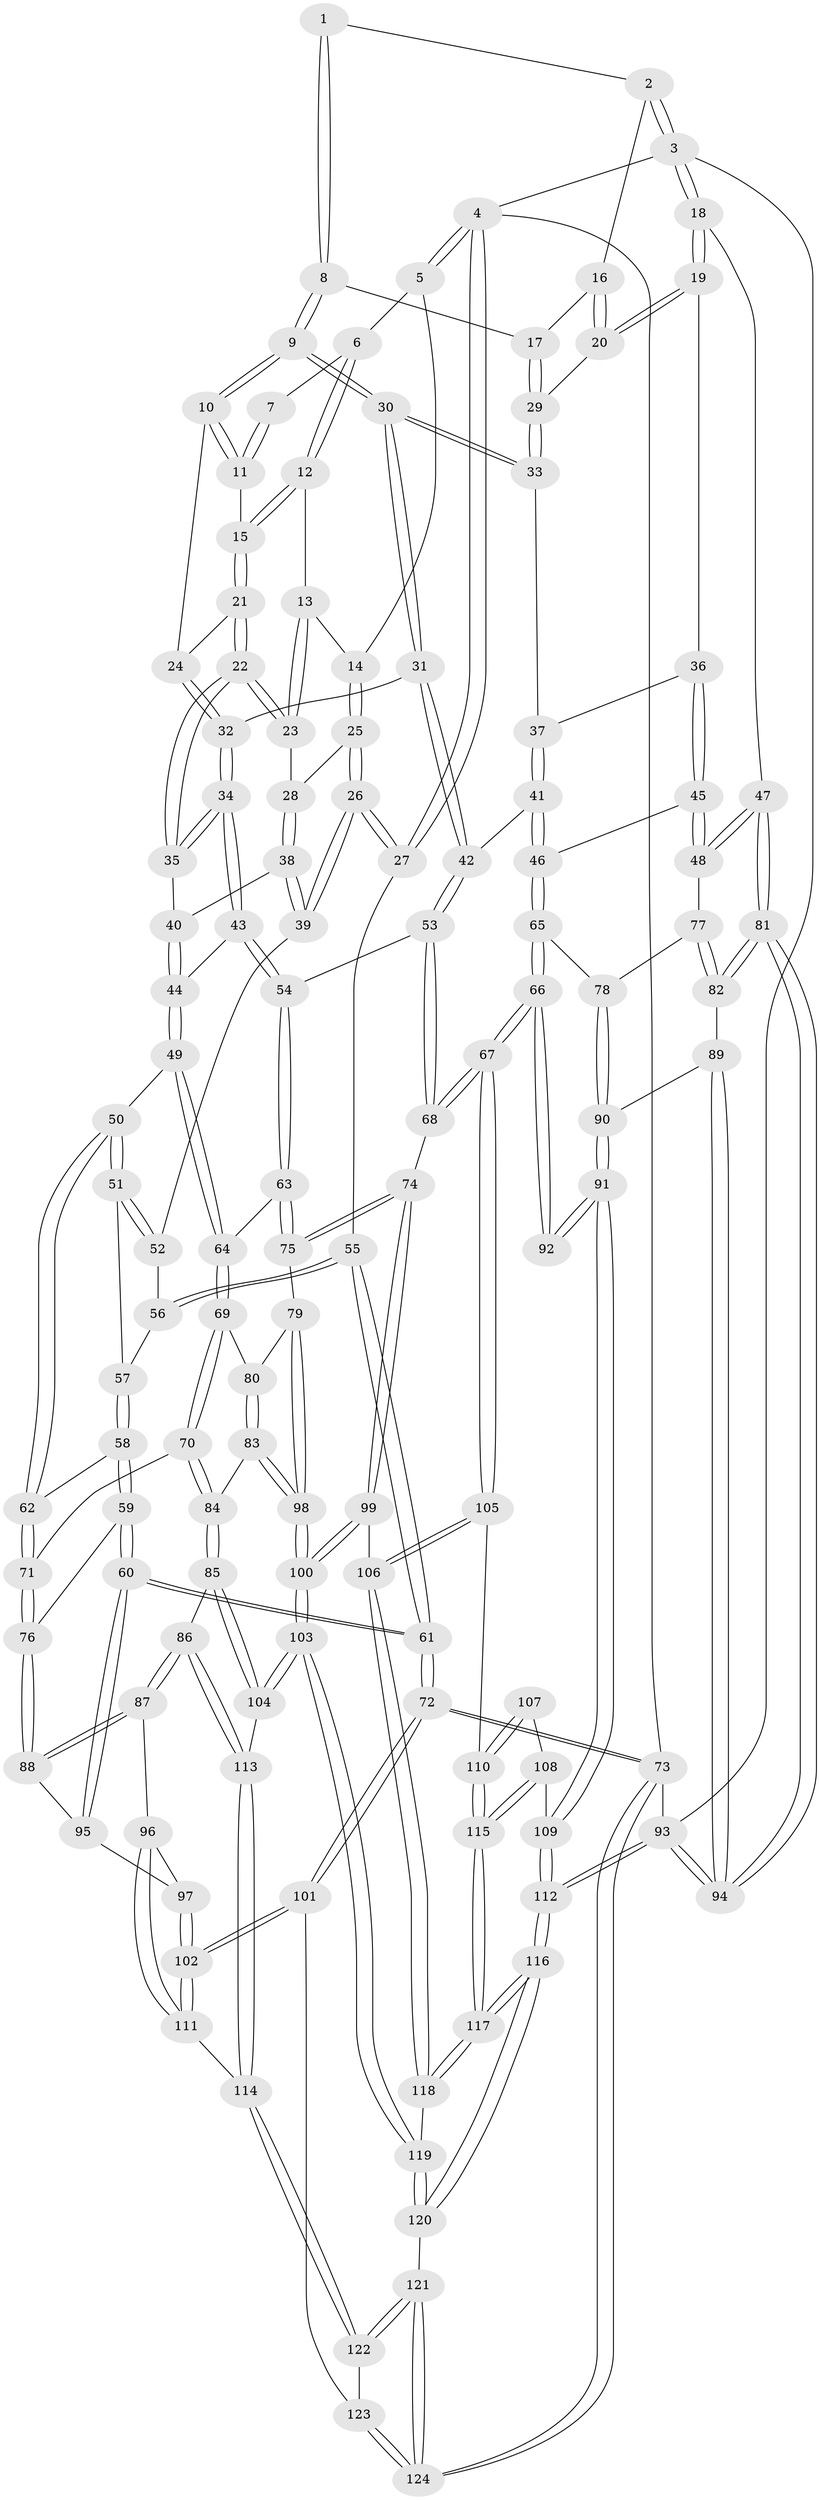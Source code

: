 // coarse degree distribution, {3: 0.08433734939759036, 5: 0.3855421686746988, 7: 0.012048192771084338, 4: 0.3493975903614458, 6: 0.1686746987951807}
// Generated by graph-tools (version 1.1) at 2025/24/03/03/25 07:24:36]
// undirected, 124 vertices, 307 edges
graph export_dot {
graph [start="1"]
  node [color=gray90,style=filled];
  1 [pos="+0.7824051666352592+0"];
  2 [pos="+0.9090084181756313+0"];
  3 [pos="+1+0"];
  4 [pos="+0+0"];
  5 [pos="+0+0"];
  6 [pos="+0.3088841421921998+0"];
  7 [pos="+0.6491460840064034+0"];
  8 [pos="+0.6618927800617279+0.11318885447284485"];
  9 [pos="+0.636648110928131+0.1354628979881241"];
  10 [pos="+0.539104107777212+0.09069836182188926"];
  11 [pos="+0.5362774490530094+0.08416168444174547"];
  12 [pos="+0.3098842163791108+0"];
  13 [pos="+0.25255219188351014+0"];
  14 [pos="+0.08742976366242998+0.10362574795264966"];
  15 [pos="+0.33267135996419844+0"];
  16 [pos="+0.8283360490241948+0.0061074484779798325"];
  17 [pos="+0.7613233284045487+0.14203868740047296"];
  18 [pos="+1+0.21018963208207203"];
  19 [pos="+0.8994814816642197+0.2109541167637309"];
  20 [pos="+0.8376566741341452+0.1968936656022069"];
  21 [pos="+0.3598377826974392+0.11956233478916219"];
  22 [pos="+0.3284741108399897+0.20912095995366245"];
  23 [pos="+0.19776867247158772+0.1932689853582855"];
  24 [pos="+0.4789494372891299+0.1515586522840195"];
  25 [pos="+0.06504032153307698+0.15205566053186734"];
  26 [pos="+0+0.20417720548770035"];
  27 [pos="+0+0.2222154757126114"];
  28 [pos="+0.15939357136878046+0.2077365667090326"];
  29 [pos="+0.8173193671573938+0.19805227097583872"];
  30 [pos="+0.6229098958690272+0.2663465287891293"];
  31 [pos="+0.6205936273488405+0.2694311283612098"];
  32 [pos="+0.5082068871920238+0.2762831293658825"];
  33 [pos="+0.7556452843099869+0.25381462232389335"];
  34 [pos="+0.48064119379328396+0.2927399690431026"];
  35 [pos="+0.3347155661147417+0.22483697113863232"];
  36 [pos="+0.8196184257590605+0.32924485688025645"];
  37 [pos="+0.7839900484970991+0.3140609408520131"];
  38 [pos="+0.16029140382364856+0.29828377808561934"];
  39 [pos="+0.15359448135613774+0.32264261054797205"];
  40 [pos="+0.30988066720633906+0.28787881632798135"];
  41 [pos="+0.6958591437314148+0.4335111008849834"];
  42 [pos="+0.6644312528210906+0.417303279677943"];
  43 [pos="+0.44270813243351137+0.4091474761595034"];
  44 [pos="+0.3038228495541214+0.3880197614303978"];
  45 [pos="+0.8910735301010374+0.4501154185511212"];
  46 [pos="+0.7569906173224288+0.487118059216217"];
  47 [pos="+1+0.41917431055219"];
  48 [pos="+0.9677649847765757+0.4527474374720691"];
  49 [pos="+0.24417706603118508+0.43049616650214056"];
  50 [pos="+0.22128032617052545+0.4369778540575737"];
  51 [pos="+0.16376313080869867+0.35329037544759345"];
  52 [pos="+0.153523635610346+0.32571334913862315"];
  53 [pos="+0.536444612468198+0.4867818688382187"];
  54 [pos="+0.4751080418075291+0.47959093928053226"];
  55 [pos="+0+0.2799010544191346"];
  56 [pos="+0.012794615690195714+0.3567427528006149"];
  57 [pos="+0.06519700684155506+0.4078530619777371"];
  58 [pos="+0.07835405994226828+0.48693260138221506"];
  59 [pos="+0.0019560184637804124+0.5241056583557088"];
  60 [pos="+0+0.5433692356926142"];
  61 [pos="+0+0.5424698990278781"];
  62 [pos="+0.19205670694722174+0.48716755158789343"];
  63 [pos="+0.44225203866230733+0.5255160973479406"];
  64 [pos="+0.3877192204121278+0.5510947892017879"];
  65 [pos="+0.7379310130856218+0.5738686147522395"];
  66 [pos="+0.6486344712374064+0.6517803267313682"];
  67 [pos="+0.640785809154001+0.6542637365269036"];
  68 [pos="+0.6231418237525586+0.6484934922830065"];
  69 [pos="+0.37550378477414365+0.5662723433308166"];
  70 [pos="+0.2793095949289769+0.6046239322909794"];
  71 [pos="+0.1991507330801376+0.5322517937643922"];
  72 [pos="+0+0.8538299881509831"];
  73 [pos="+0+1"];
  74 [pos="+0.5971449831044893+0.6553071590823933"];
  75 [pos="+0.49004216672710843+0.6507713976257844"];
  76 [pos="+0.13111505384342043+0.6312351083153588"];
  77 [pos="+0.8914562196151916+0.6030765389670707"];
  78 [pos="+0.7471825402519102+0.5819110882936307"];
  79 [pos="+0.4819544518319204+0.6599287592166103"];
  80 [pos="+0.38580144198964234+0.6286346049210921"];
  81 [pos="+1+0.6376468540562286"];
  82 [pos="+0.8791672295199963+0.6809664456180144"];
  83 [pos="+0.37808085403522945+0.6946227703259928"];
  84 [pos="+0.2750944494532193+0.6775176961261564"];
  85 [pos="+0.26028967151547944+0.6963666460550463"];
  86 [pos="+0.2105069652866629+0.7226721256378975"];
  87 [pos="+0.1912581488069765+0.7153077169094194"];
  88 [pos="+0.13109993603425926+0.6313421278853901"];
  89 [pos="+0.861310044818169+0.6974044115187361"];
  90 [pos="+0.8501973234230784+0.7000335652528463"];
  91 [pos="+0.8434380419826722+0.7086152266861445"];
  92 [pos="+0.7247103800227411+0.7140340053394756"];
  93 [pos="+1+1"];
  94 [pos="+1+1"];
  95 [pos="+0.08121376017027718+0.6605728691697738"];
  96 [pos="+0.13753044110822496+0.7414183155273182"];
  97 [pos="+0.06312930145992326+0.7017065202040532"];
  98 [pos="+0.42861576837430787+0.7485865936385727"];
  99 [pos="+0.5159664163394411+0.7606082076691906"];
  100 [pos="+0.43373300322547653+0.7909737840646859"];
  101 [pos="+0+0.840698843144231"];
  102 [pos="+0+0.8371530511060278"];
  103 [pos="+0.4234142194974664+0.8264386908487166"];
  104 [pos="+0.35340340938817966+0.8120992895386652"];
  105 [pos="+0.6317189031770285+0.7664248602655752"];
  106 [pos="+0.6153378181888236+0.7863709587676814"];
  107 [pos="+0.7299750153896193+0.7343365339568431"];
  108 [pos="+0.7779629036829353+0.7913014175536829"];
  109 [pos="+0.8203623748905388+0.7770787031080381"];
  110 [pos="+0.698927657121304+0.8007865719933434"];
  111 [pos="+0.10958198486689295+0.7761570909249712"];
  112 [pos="+1+1"];
  113 [pos="+0.22036364393862268+0.8411666082411289"];
  114 [pos="+0.2002682392496494+0.8752841887545179"];
  115 [pos="+0.7316051909361491+0.8363470690349485"];
  116 [pos="+0.8958966619996592+1"];
  117 [pos="+0.7224118235184525+0.9568578249044069"];
  118 [pos="+0.593136483123667+0.8646914466013935"];
  119 [pos="+0.44636386311324827+0.8977485836607513"];
  120 [pos="+0.37712513004864273+1"];
  121 [pos="+0.3296092334457372+1"];
  122 [pos="+0.19619037943948642+0.8881702479658508"];
  123 [pos="+0.0308057453893626+0.8873241322371922"];
  124 [pos="+0.23740774373718102+1"];
  1 -- 2;
  1 -- 8;
  1 -- 8;
  2 -- 3;
  2 -- 3;
  2 -- 16;
  3 -- 4;
  3 -- 18;
  3 -- 18;
  3 -- 93;
  4 -- 5;
  4 -- 5;
  4 -- 27;
  4 -- 27;
  4 -- 73;
  5 -- 6;
  5 -- 14;
  6 -- 7;
  6 -- 12;
  6 -- 12;
  7 -- 11;
  7 -- 11;
  8 -- 9;
  8 -- 9;
  8 -- 17;
  9 -- 10;
  9 -- 10;
  9 -- 30;
  9 -- 30;
  10 -- 11;
  10 -- 11;
  10 -- 24;
  11 -- 15;
  12 -- 13;
  12 -- 15;
  12 -- 15;
  13 -- 14;
  13 -- 23;
  13 -- 23;
  14 -- 25;
  14 -- 25;
  15 -- 21;
  15 -- 21;
  16 -- 17;
  16 -- 20;
  16 -- 20;
  17 -- 29;
  17 -- 29;
  18 -- 19;
  18 -- 19;
  18 -- 47;
  19 -- 20;
  19 -- 20;
  19 -- 36;
  20 -- 29;
  21 -- 22;
  21 -- 22;
  21 -- 24;
  22 -- 23;
  22 -- 23;
  22 -- 35;
  22 -- 35;
  23 -- 28;
  24 -- 32;
  24 -- 32;
  25 -- 26;
  25 -- 26;
  25 -- 28;
  26 -- 27;
  26 -- 27;
  26 -- 39;
  26 -- 39;
  27 -- 55;
  28 -- 38;
  28 -- 38;
  29 -- 33;
  29 -- 33;
  30 -- 31;
  30 -- 31;
  30 -- 33;
  30 -- 33;
  31 -- 32;
  31 -- 42;
  31 -- 42;
  32 -- 34;
  32 -- 34;
  33 -- 37;
  34 -- 35;
  34 -- 35;
  34 -- 43;
  34 -- 43;
  35 -- 40;
  36 -- 37;
  36 -- 45;
  36 -- 45;
  37 -- 41;
  37 -- 41;
  38 -- 39;
  38 -- 39;
  38 -- 40;
  39 -- 52;
  40 -- 44;
  40 -- 44;
  41 -- 42;
  41 -- 46;
  41 -- 46;
  42 -- 53;
  42 -- 53;
  43 -- 44;
  43 -- 54;
  43 -- 54;
  44 -- 49;
  44 -- 49;
  45 -- 46;
  45 -- 48;
  45 -- 48;
  46 -- 65;
  46 -- 65;
  47 -- 48;
  47 -- 48;
  47 -- 81;
  47 -- 81;
  48 -- 77;
  49 -- 50;
  49 -- 64;
  49 -- 64;
  50 -- 51;
  50 -- 51;
  50 -- 62;
  50 -- 62;
  51 -- 52;
  51 -- 52;
  51 -- 57;
  52 -- 56;
  53 -- 54;
  53 -- 68;
  53 -- 68;
  54 -- 63;
  54 -- 63;
  55 -- 56;
  55 -- 56;
  55 -- 61;
  55 -- 61;
  56 -- 57;
  57 -- 58;
  57 -- 58;
  58 -- 59;
  58 -- 59;
  58 -- 62;
  59 -- 60;
  59 -- 60;
  59 -- 76;
  60 -- 61;
  60 -- 61;
  60 -- 95;
  60 -- 95;
  61 -- 72;
  61 -- 72;
  62 -- 71;
  62 -- 71;
  63 -- 64;
  63 -- 75;
  63 -- 75;
  64 -- 69;
  64 -- 69;
  65 -- 66;
  65 -- 66;
  65 -- 78;
  66 -- 67;
  66 -- 67;
  66 -- 92;
  66 -- 92;
  67 -- 68;
  67 -- 68;
  67 -- 105;
  67 -- 105;
  68 -- 74;
  69 -- 70;
  69 -- 70;
  69 -- 80;
  70 -- 71;
  70 -- 84;
  70 -- 84;
  71 -- 76;
  71 -- 76;
  72 -- 73;
  72 -- 73;
  72 -- 101;
  72 -- 101;
  73 -- 124;
  73 -- 124;
  73 -- 93;
  74 -- 75;
  74 -- 75;
  74 -- 99;
  74 -- 99;
  75 -- 79;
  76 -- 88;
  76 -- 88;
  77 -- 78;
  77 -- 82;
  77 -- 82;
  78 -- 90;
  78 -- 90;
  79 -- 80;
  79 -- 98;
  79 -- 98;
  80 -- 83;
  80 -- 83;
  81 -- 82;
  81 -- 82;
  81 -- 94;
  81 -- 94;
  82 -- 89;
  83 -- 84;
  83 -- 98;
  83 -- 98;
  84 -- 85;
  84 -- 85;
  85 -- 86;
  85 -- 104;
  85 -- 104;
  86 -- 87;
  86 -- 87;
  86 -- 113;
  86 -- 113;
  87 -- 88;
  87 -- 88;
  87 -- 96;
  88 -- 95;
  89 -- 90;
  89 -- 94;
  89 -- 94;
  90 -- 91;
  90 -- 91;
  91 -- 92;
  91 -- 92;
  91 -- 109;
  91 -- 109;
  93 -- 94;
  93 -- 94;
  93 -- 112;
  93 -- 112;
  95 -- 97;
  96 -- 97;
  96 -- 111;
  96 -- 111;
  97 -- 102;
  97 -- 102;
  98 -- 100;
  98 -- 100;
  99 -- 100;
  99 -- 100;
  99 -- 106;
  100 -- 103;
  100 -- 103;
  101 -- 102;
  101 -- 102;
  101 -- 123;
  102 -- 111;
  102 -- 111;
  103 -- 104;
  103 -- 104;
  103 -- 119;
  103 -- 119;
  104 -- 113;
  105 -- 106;
  105 -- 106;
  105 -- 110;
  106 -- 118;
  106 -- 118;
  107 -- 108;
  107 -- 110;
  107 -- 110;
  108 -- 109;
  108 -- 115;
  108 -- 115;
  109 -- 112;
  109 -- 112;
  110 -- 115;
  110 -- 115;
  111 -- 114;
  112 -- 116;
  112 -- 116;
  113 -- 114;
  113 -- 114;
  114 -- 122;
  114 -- 122;
  115 -- 117;
  115 -- 117;
  116 -- 117;
  116 -- 117;
  116 -- 120;
  116 -- 120;
  117 -- 118;
  117 -- 118;
  118 -- 119;
  119 -- 120;
  119 -- 120;
  120 -- 121;
  121 -- 122;
  121 -- 122;
  121 -- 124;
  121 -- 124;
  122 -- 123;
  123 -- 124;
  123 -- 124;
}
